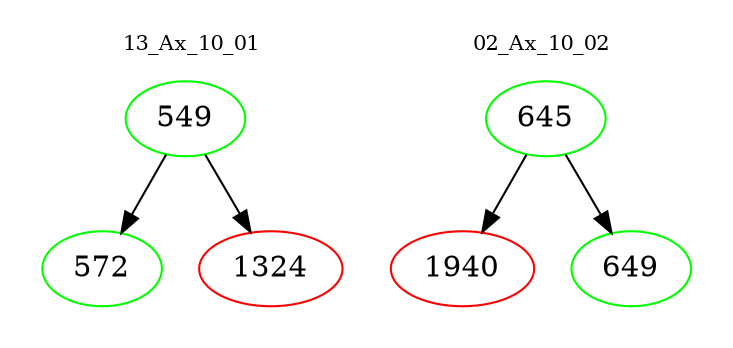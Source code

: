 digraph{
subgraph cluster_0 {
color = white
label = "13_Ax_10_01";
fontsize=10;
T0_549 [label="549", color="green"]
T0_549 -> T0_572 [color="black"]
T0_572 [label="572", color="green"]
T0_549 -> T0_1324 [color="black"]
T0_1324 [label="1324", color="red"]
}
subgraph cluster_1 {
color = white
label = "02_Ax_10_02";
fontsize=10;
T1_645 [label="645", color="green"]
T1_645 -> T1_1940 [color="black"]
T1_1940 [label="1940", color="red"]
T1_645 -> T1_649 [color="black"]
T1_649 [label="649", color="green"]
}
}
